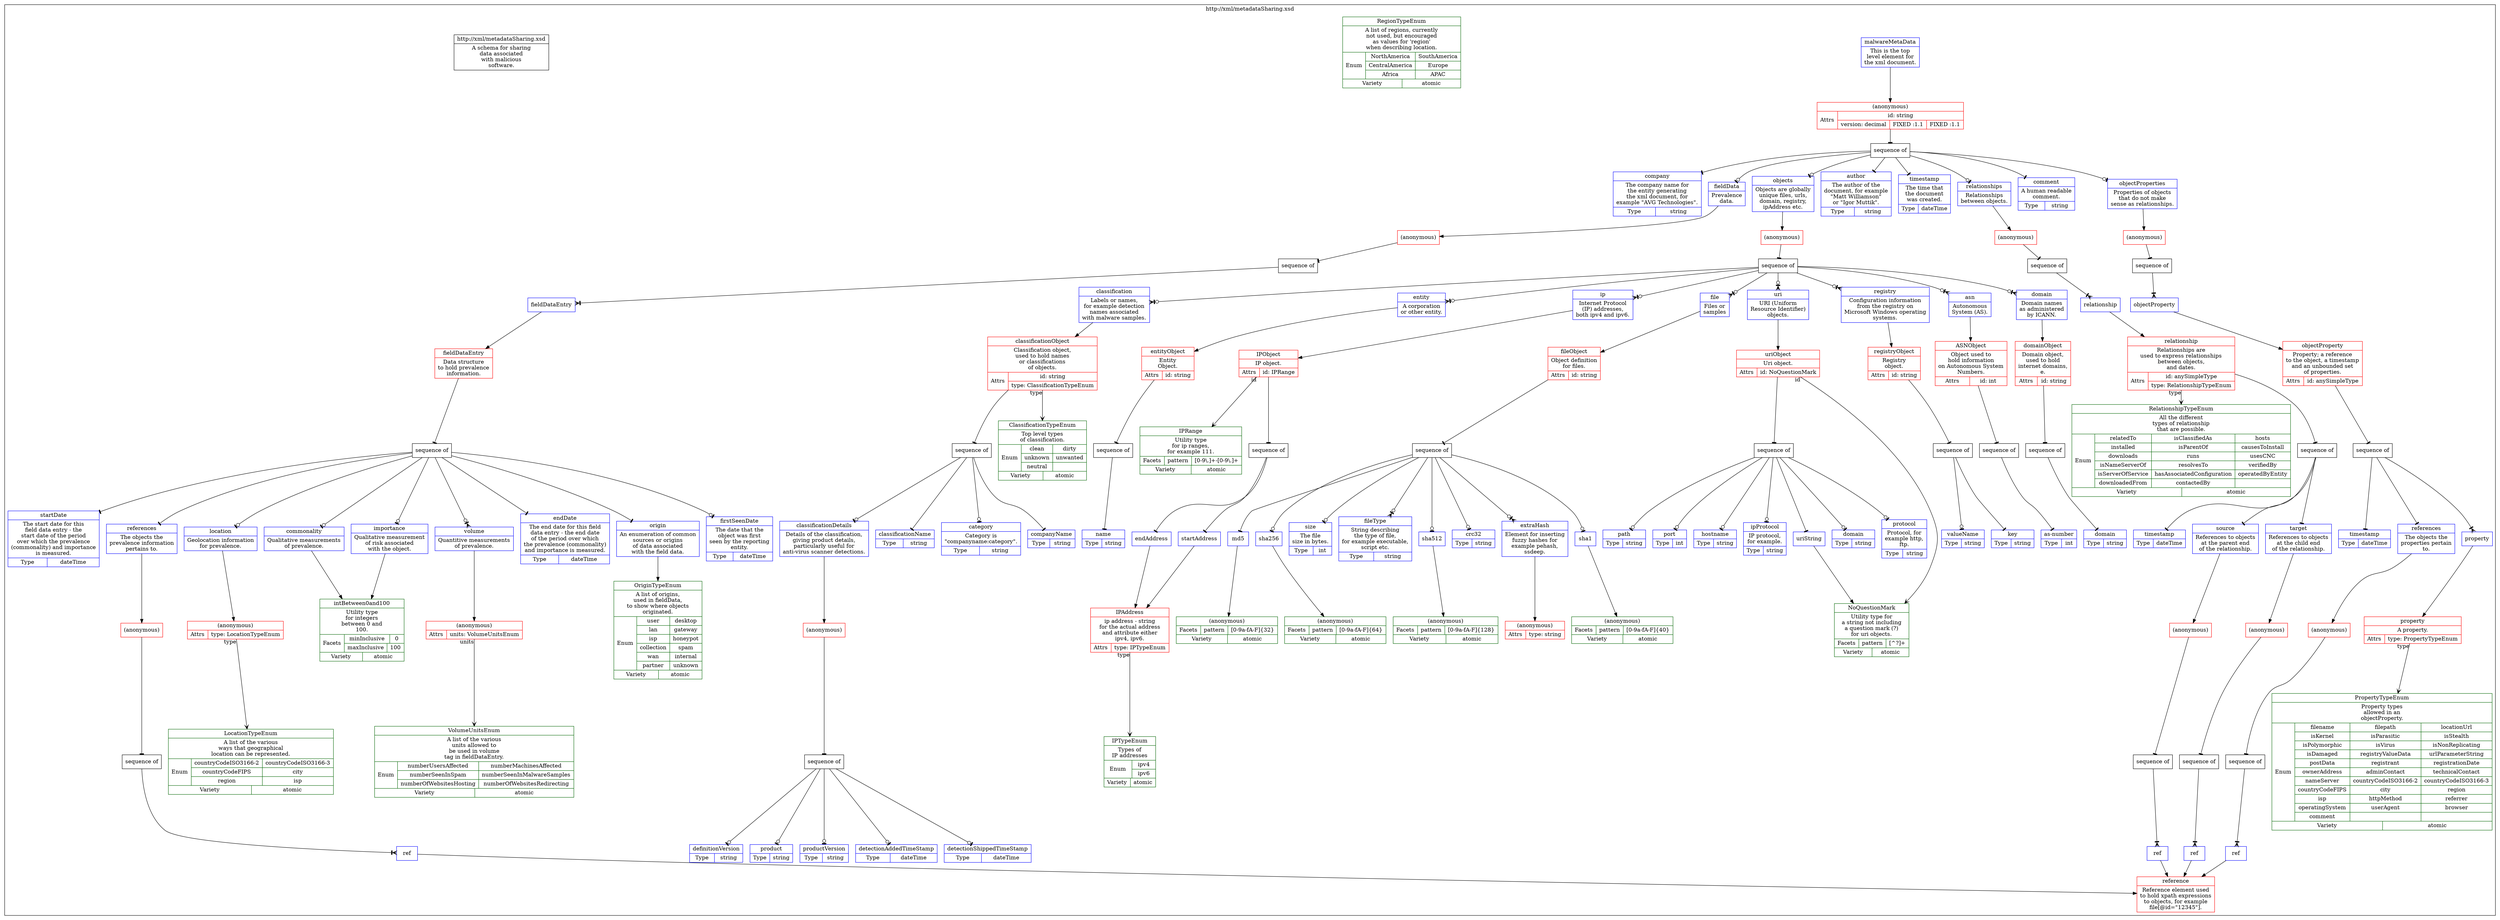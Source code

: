 digraph {
subgraph clusterSchemaImpl1205807115 { label="http://xml/metadataSharing.xsd"
ModelGroupImpl1637947081 [shape="record", label="{sequence of}"];
ElementDecl1620450815 [shape="record", label="{malwareMetaData|This is the top\nlevel element for\nthe xml document.}", color="blue"];
ElementDecl88416491 [shape="record", label="{ref}", color="blue"];
ElementDecl110977125 [shape="record", label="{ref}", color="blue"];
ModelGroupImpl461462523 [shape="record", label="{sequence of}"];
ElementDecl295726648 [shape="record", label="{uriString}", color="blue"];
ComplexTypeImpl2083119959 [shape="record", label="{ASNObject|Object used to\nhold information\non Autonomous System\nNumbers.|{Attrs|{{<AttributeUseImpl1027496148>id: int}}}}", color="red"];
ElementDecl135370635 [shape="record", label="{timestamp|{Type|dateTime}}", color="blue"];
ComplexTypeImpl1872474714 [shape="record", label="{(anonymous)}", color="red"];
RestrictionSimpleTypeImpl997525387 [shape="record", label="{OriginTypeEnum|A list of origins,\nused in fieldData,\nto show where objects\noriginated.|{Enum|{user|lan|isp|collection|wan|partner}|{desktop|gateway|honeypot|spam|internal|unknown}}|{Variety|atomic}}", color="darkgreen"];
ComplexTypeImpl1811924614 [shape="record", label="{domainObject|Domain object,\nused to hold\ninternet domains,\ne.|{Attrs|{{<AttributeUseImpl1609592259>id: string}}}}", color="red"];
RestrictionSimpleTypeImpl161514210 [shape="record", label="{IPRange|Utility type\nfor ip ranges,\nfor example 111.|{Facets|{{pattern|\[0-9\\.\]+-\[0-9\\.\]+}}}|{Variety|atomic}}", color="darkgreen"];
ElementDecl647057258 [shape="record", label="{domain|{Type|string}}", color="blue"];
ElementDecl1951783229 [shape="record", label="{location|Geolocation information\nfor prevalence.}", color="blue"];
RestrictionSimpleTypeImpl2012387303 [shape="record", label="{VolumeUnitsEnum|A list of the various\nunits allowed to\nbe used in volume\ntag in fieldDataEntry.|{Enum|{numberUsersAffected|numberSeenInSpam|numberOfWebsitesHosting}|{numberMachinesAffected|numberSeenInMalwareSamples|numberOfWebsitesRedirecting}}|{Variety|atomic}}", color="darkgreen"];
ComplexTypeImpl1526115339 [shape="record", label="{(anonymous)|{Attrs|{{<AttributeUseImpl1589111901>units: VolumeUnitsEnum}}}}", color="red"];
ElementDecl1432094680 [shape="record", label="{volume|Quantitive measurements\nof prevalence.}", color="blue"];
ModelGroupImpl1991458058 [shape="record", label="{sequence of}"];
ElementDecl1313946977 [shape="record", label="{size|The file\nsize in bytes.|{Type|int}}", color="blue"];
ModelGroupImpl1205215856 [shape="record", label="{sequence of}"];
ElementDecl563929184 [shape="record", label="{category|Category is\n\"companyname:category\".|{Type|string}}", color="blue"];
ElementDecl754028174 [shape="record", label="{timestamp|{Type|dateTime}}", color="blue"];
ElementDecl1328853118 [shape="record", label="{importance|Qualitative measurement\nof risk associated\nwith the object.}", color="blue"];
ElementDecl918201446 [shape="record", label="{endDate|The end date for this field\ndata entry - the end date\nof the period over which\nthe prevalence (commonality)\nand importance is measured.|{Type|dateTime}}", color="blue"];
ComplexTypeImpl1626635253 [shape="record", label="{fileObject|Object definition\nfor files.|{Attrs|{{<AttributeUseImpl561263033>id: string}}}}", color="red"];
ElementDecl730578010 [shape="record", label="{origin|An enumeration of common\nsources or origins\nof data associated\nwith the field data.}", color="blue"];
ModelGroupImpl511307135 [shape="record", label="{sequence of}"];
ModelGroupImpl798212303 [shape="record", label="{sequence of}"];
ElementDecl594202065 [shape="record", label="{firstSeenDate|The date that the\nobject was first\nseen by the reporting\nentity.|{Type|dateTime}}", color="blue"];
ComplexTypeImpl1618389807 [shape="record", label="{(anonymous)}", color="red"];
ModelGroupImpl2047706572 [shape="record", label="{sequence of}"];
ElementDecl733295628 [shape="record", label="{fileType|String describing\nthe type of file,\nfor example executable,\nscript etc.|{Type|string}}", color="blue"];
ModelGroupImpl198249052 [shape="record", label="{sequence of}"];
ComplexTypeImpl590388871 [shape="record", label="{(anonymous)}", color="red"];
ModelGroupImpl1141180808 [shape="record", label="{sequence of}"];
ModelGroupImpl2005327631 [shape="record", label="{sequence of}"];
ElementDecl475911554 [shape="record", label="{domain|{Type|string}}", color="blue"];
ElementDecl1760388653 [shape="record", label="{registry|Configuration information\nfrom the registry on\nMicrosoft Windows operating\nsystems.}", color="blue"];
ElementDecl1464447632 [shape="record", label="{objectProperty}", color="blue"];
RestrictionSimpleTypeImpl1983049639 [shape="record", label="{(anonymous)|{Facets|{{pattern|\[0-9a-fA-F\]\{40\}}}}|{Variety|atomic}}", color="darkgreen"];
ComplexTypeImpl839710315 [shape="record", label="{(anonymous)|{Attrs|{{<AttributeUseImpl646286321>type: string}}}}", color="red"];
ModelGroupImpl545916228 [shape="record", label="{sequence of}"];
ComplexTypeImpl1021925974 [shape="record", label="{IPAddress|ip address - string\nfor the actual address\nand attribute either\nipv4, ipv6.|{Attrs|{{<AttributeUseImpl1566695349>type: IPTypeEnum}}}}", color="red"];
ComplexTypeImpl1698873038 [shape="record", label="{registryObject|Registry\nobject.|{Attrs|{{<AttributeUseImpl1884243356>id: string}}}}", color="red"];
ElementDecl621631806 [shape="record", label="{ref}", color="blue"];
ElementDecl2007882585 [shape="record", label="{asn|Autonomous\nSystem (AS).}", color="blue"];
ElementDecl861445718 [shape="record", label="{references|The objects the\nproperties pertain\nto.}", color="blue"];
ComplexTypeImpl425928775 [shape="record", label="{fieldDataEntry|Data structure\nto hold prevalence\ninformation.}", color="red"];
RestrictionSimpleTypeImpl2147249730 [shape="record", label="{IPTypeEnum|Types of\nIP addresses|{Enum|{ipv4|ipv6}}|{Variety|atomic}}", color="darkgreen"];
ElementDecl896472140 [shape="record", label="{startDate|The start date for this\nfield data entry - the\nstart date of the period\nover which the prevalence\n(commonality) and importance\nis measured.|{Type|dateTime}}", color="blue"];
ElementDecl485255936 [shape="record", label="{source|References to objects\nat the parent end\nof the relationship.}", color="blue"];
ElementDecl1098401293 [shape="record", label="{company|The company name for\nthe entity generating\nthe xml document, for\nexample \"AVG Technologies\".|{Type|string}}", color="blue"];
RestrictionSimpleTypeImpl1473444918 [shape="record", label="{RegionTypeEnum|A list of regions, currently\nnot used, but encouraged\nas values for \'region\'\nwhen describing location.|{Enum|{NorthAmerica|CentralAmerica|Africa}|{SouthAmerica|Europe|APAC}}|{Variety|atomic}}", color="darkgreen"];
RestrictionSimpleTypeImpl1554803269 [shape="record", label="{ClassificationTypeEnum|Top level types\nof classification.|{Enum|{clean|unknown|neutral}|{dirty|unwanted|}}|{Variety|atomic}}", color="darkgreen"];
ComplexTypeImpl634194056 [shape="record", label="{classificationObject|Classification object,\nused to hold names\nor classifications\nof objects.|{Attrs|{{<AttributeUseImpl1035719231>id: string}|{<AttributeUseImpl1978156482>type: ClassificationTypeEnum}}}}", color="red"];
ElementDecl1730147382 [shape="record", label="{product|{Type|string}}", color="blue"];
ComplexTypeImpl815578443 [shape="record", label="{reference|Reference element used\nto hold xpath expressions\nto objects, for example\nfile\[@id=\"12345\"\].}", color="red"];
ComplexTypeImpl1295807352 [shape="record", label="{(anonymous)}", color="red"];
ElementDecl808992869 [shape="record", label="{sha512}", color="blue"];
RestrictionSimpleTypeImpl4347180 [shape="record", label="{intBetween0and100|Utility type\nfor integers\nbetween 0 and\n100.|{Facets|{{minInclusive|0}|{maxInclusive|100}}}|{Variety|atomic}}", color="darkgreen"];
ElementDecl371327189 [shape="record", label="{protocol|Protocol, for\nexample http,\nftp.|{Type|string}}", color="blue"];
ElementDecl494299142 [shape="record", label="{domain|Domain names\nas administered\nby ICANN.}", color="blue"];
RestrictionSimpleTypeImpl1763576851 [shape="record", label="{(anonymous)|{Facets|{{pattern|\[0-9a-fA-F\]\{32\}}}}|{Variety|atomic}}", color="darkgreen"];
ElementDecl820233764 [shape="record", label="{valueName|{Type|string}}", color="blue"];
ElementDecl1943692956 [shape="record", label="{fieldData|Prevalence\ndata.}", color="blue"];
ModelGroupImpl456208447 [shape="record", label="{sequence of}"];
RestrictionSimpleTypeImpl2106971390 [shape="record", label="{(anonymous)|{Facets|{{pattern|\[0-9a-fA-F\]\{64\}}}}|{Variety|atomic}}", color="darkgreen"];
ComplexTypeImpl938159131 [shape="record", label="{property|A property.|{Attrs|{{<AttributeUseImpl745957924>type: PropertyTypeEnum}}}}", color="red"];
ElementDecl1675553600 [shape="record", label="{objects|Objects are globally\nunique files, urls,\ndomain, registry,\nipAddress etc.}", color="blue"];
ElementDecl197524960 [shape="record", label="{crc32|{Type|string}}", color="blue"];
RestrictionSimpleTypeImpl1615404108 [shape="record", label="{(anonymous)|{Facets|{{pattern|\[0-9a-fA-F\]\{128\}}}}|{Variety|atomic}}", color="darkgreen"];
RestrictionSimpleTypeImpl48610262 [shape="record", label="{PropertyTypeEnum|Property types\nallowed in an\nobjectProperty.|{Enum|{filename|isKernel|isPolymorphic|isDamaged|postData|ownerAddress|nameServer|countryCodeFIPS|isp|operatingSystem|comment}|{filepath|isParasitic|isVirus|registryValueData|registrant|adminContact|countryCodeISO3166-2|city|httpMethod|userAgent|}|{locationUrl|isStealth|isNonReplicating|urlParameterString|registrationDate|technicalContact|countryCodeISO3166-3|region|referrer|browser|}}|{Variety|atomic}}", color="darkgreen"];
ElementDecl1696447045 [shape="record", label="{productVersion|{Type|string}}", color="blue"];
ModelGroupImpl1258351596 [shape="record", label="{sequence of}"];
ElementDecl380562022 [shape="record", label="{fieldDataEntry}", color="blue"];
ComplexTypeImpl38772700 [shape="record", label="{relationship|Relationships are\nused to express relationships\nbetween objects,\nand dates.|{Attrs|{{<AttributeUseImpl185677346>id: anySimpleType}|{<AttributeUseImpl385415131>type: RelationshipTypeEnum}}}}", color="red"];
ElementDecl1067398966 [shape="record", label="{classification|Labels or names,\nfor example detection\nnames associated\nwith malware samples.}", color="blue"];
ElementDecl2066253024 [shape="record", label="{extraHash|Element for inserting\nfuzzy hashes for\nexample pehash,\nssdeep.}", color="blue"];
ElementDecl185070685 [shape="record", label="{endAddress}", color="blue"];
ModelGroupImpl686231088 [shape="record", label="{sequence of}"];
RestrictionSimpleTypeImpl149997662 [shape="record", label="{NoQuestionMark|Utility type for\na string not including\na question mark (?)\nfor uri objects.|{Facets|{{pattern|\[^?\]+}}}|{Variety|atomic}}", color="darkgreen"];
ComplexTypeImpl1981738037 [shape="record", label="{(anonymous)}", color="red"];
ElementDecl2117846131 [shape="record", label="{sha1}", color="blue"];
ElementDecl176271867 [shape="record", label="{entity|A corporation\nor other entity.}", color="blue"];
ModelGroupImpl1680266759 [shape="record", label="{sequence of}"];
ElementDecl1234403385 [shape="record", label="{author|The author of the\ndocument, for example\n\"Matt Williamson\"\nor \"Igor Muttik\".|{Type|string}}", color="blue"];
ElementDecl809606405 [shape="record", label="{timestamp|The time that\nthe document\nwas created.|{Type|dateTime}}", color="blue"];
ComplexTypeImpl16579154 [shape="record", label="{uriObject|Uri object.|{Attrs|{{<AttributeUseImpl1215960438>id: NoQuestionMark}}}}", color="red"];
ElementDecl2128911821 [shape="record", label="{startAddress}", color="blue"];
ElementDecl1650314950 [shape="record", label="{companyName|{Type|string}}", color="blue"];
ModelGroupImpl159257116 [shape="record", label="{sequence of}"];
ElementDecl55821173 [shape="record", label="{path|{Type|string}}", color="blue"];
ElementDecl1470619087 [shape="record", label="{relationships|Relationships\nbetween objects.}", color="blue"];
ModelGroupImpl2138123066 [shape="record", label="{sequence of}"];
ElementDecl354199555 [shape="record", label="{port|{Type|int}}", color="blue"];
ElementDecl158635208 [shape="record", label="{key|{Type|string}}", color="blue"];
RestrictionSimpleTypeImpl363524275 [shape="record", label="{LocationTypeEnum|A list of the various\nways that geographical\nlocation can be represented.|{Enum|{countryCodeISO3166-2|countryCodeFIPS|region}|{countryCodeISO3166-3|city|isp}}|{Variety|atomic}}", color="darkgreen"];
ElementDecl2017211435 [shape="record", label="{comment|A human readable\ncomment.|{Type|string}}", color="blue"];
ElementDecl1076825585 [shape="record", label="{commonality|Qualitative measurements\nof prevalence.}", color="blue"];
ModelGroupImpl545215872 [shape="record", label="{sequence of}"];
ElementDecl1144051757 [shape="record", label="{classificationDetails|Details of the classification,\ngiving product details,\nparticularly useful for\nanti-virus scanner detections.}", color="blue"];
ElementDecl1625168778 [shape="record", label="{references|The objects the\nprevalence information\npertains to.}", color="blue"];
ElementDecl46635017 [shape="record", label="{md5}", color="blue"];
ComplexTypeImpl671268154 [shape="record", label="{(anonymous)}", color="red"];
ComplexTypeImpl1171694958 [shape="record", label="{(anonymous)}", color="red"];
ElementDecl1084010740 [shape="record", label="{target|References to objects\nat the child end\nof the relationship.}", color="blue"];
ElementDecl1477356634 [shape="record", label="{ip|Internet Protocol\n(IP) addresses,\nboth ipv4 and ipv6.}", color="blue"];
ElementDecl515693101 [shape="record", label="{detectionAddedTimeStamp|{Type|dateTime}}", color="blue"];
ElementDecl691523728 [shape="record", label="{name|{Type|string}}", color="blue"];
RestrictionSimpleTypeImpl529236451 [shape="record", label="{RelationshipTypeEnum|All the different\ntypes of relationship\nthat are possible.|{Enum|{relatedTo|installed|downloads|isNameServerOf|isServerOfService|downloadedFrom}|{isClassifiedAs|isParentOf|runs|resolvesTo|hasAssociatedConfiguration|contactedBy}|{hosts|causesToInstall|usesCNC|verifiedBy|operatedByEntity|}}|{Variety|atomic}}", color="darkgreen"];
ModelGroupImpl1360524062 [shape="record", label="{sequence of}"];
ComplexTypeImpl965223859 [shape="record", label="{IPObject|IP object.|{Attrs|{{<AttributeUseImpl46675819>id: IPRange}}}}", color="red"];
ComplexTypeImpl1391870861 [shape="record", label="{entityObject|Entity\nObject.|{Attrs|{{<AttributeUseImpl1564136253>id: string}}}}", color="red"];
ElementDecl254432682 [shape="record", label="{hostname|{Type|string}}", color="blue"];
ComplexTypeImpl1798675483 [shape="record", label="{(anonymous)|{Attrs|{{<AttributeUseImpl605324898>id: string}|{<AttributeUseImpl1065524847>version: decimal|FIXED :1.1|FIXED :1.1}}}}", color="red"];
ElementDecl833898193 [shape="record", label="{file|Files or\nsamples}", color="blue"];
ElementDecl986381142 [shape="record", label="{objectProperties|Properties of objects\nthat do not make\nsense as relationships.}", color="blue"];
ComplexTypeImpl1832330838 [shape="record", label="{(anonymous)}", color="red"];
ElementDecl1746807975 [shape="record", label="{ref}", color="blue"];
ElementDecl1119541416 [shape="record", label="{as-number|{Type|int}}", color="blue"];
ElementDecl1860215686 [shape="record", label="{detectionShippedTimeStamp|{Type|dateTime}}", color="blue"];
ElementDecl1330491619 [shape="record", label="{relationship}", color="blue"];
ElementDecl625904878 [shape="record", label="{definitionVersion|{Type|string}}", color="blue"];
ElementDecl441502220 [shape="record", label="{property}", color="blue"];
ElementDecl1348570406 [shape="record", label="{ipProtocol|IP protocol,\nfor example.|{Type|string}}", color="blue"];
ElementDecl1501740254 [shape="record", label="{sha256}", color="blue"];
ComplexTypeImpl927449563 [shape="record", label="{(anonymous)|{Attrs|{{<AttributeUseImpl282106579>type: LocationTypeEnum}}}}", color="red"];
ElementDecl1812053476 [shape="record", label="{uri|URI (Uniform\nResource Identifier)\nobjects.}", color="blue"];
ModelGroupImpl1108966327 [shape="record", label="{sequence of}"];
ComplexTypeImpl571253872 [shape="record", label="{objectProperty|Property; a reference\nto the object, a timestamp\nand an unbounded set\nof properties.|{Attrs|{{<AttributeUseImpl3981922>id: anySimpleType}}}}", color="red"];
SchemaImpl1205807115 [shape="record", label="{http://xml/metadataSharing.xsd|A schema for sharing\ndata associated\nwith malicious\nsoftware.}"];
ElementDecl672845127 [shape="record", label="{classificationName|{Type|string}}", color="blue"];
ModelGroupImpl1232704349 [shape="record", label="{sequence of}"];
ComplexTypeImpl748134027 [shape="record", label="{(anonymous)}", color="red"];
}
ModelGroupImpl1991458058 -> ElementDecl2117846131 [arrowhead="teeodot", arrowtail="diamond"];
ElementDecl833898193 -> ComplexTypeImpl1626635253 [arrowhead="normal"];
ComplexTypeImpl1626635253 -> ModelGroupImpl1991458058 [arrowhead="tee", arrowtail="diamond"];
ModelGroupImpl686231088 -> ElementDecl88416491 [arrowhead="crowtee", arrowtail="diamond"];
ElementDecl485255936 -> ComplexTypeImpl590388871 [arrowhead="normal"];
ElementDecl1330491619 -> ComplexTypeImpl38772700 [arrowhead="normal"];
ComplexTypeImpl16579154 -> RestrictionSimpleTypeImpl149997662 [arrowhead="vee", taillabel="id", tailPort="AttributeUseImpl1215960438"];
ModelGroupImpl1232704349 -> ElementDecl515693101 [arrowhead="teeodot", arrowtail="diamond"];
ModelGroupImpl1991458058 -> ElementDecl2066253024 [arrowhead="crowteeodot", arrowtail="diamond"];
ModelGroupImpl1258351596 -> ElementDecl1675553600 [arrowhead="teeodot", arrowtail="diamond"];
ModelGroupImpl798212303 -> ElementDecl820233764 [arrowhead="teeodot", arrowtail="diamond"];
ComplexTypeImpl38772700 -> ModelGroupImpl511307135 [arrowhead="tee", arrowtail="diamond"];
ComplexTypeImpl965223859 -> ModelGroupImpl545916228 [arrowhead="tee", arrowtail="diamond"];
ComplexTypeImpl1981738037 -> ModelGroupImpl2047706572 [arrowhead="tee", arrowtail="diamond"];
ComplexTypeImpl1798675483 -> ModelGroupImpl1258351596 [arrowhead="tee", arrowtail="diamond"];
ElementDecl621631806 -> ComplexTypeImpl815578443 [arrowhead="normal"];
ModelGroupImpl2005327631 -> ElementDecl1144051757 [arrowhead="teeodot", arrowtail="diamond"];
ModelGroupImpl545916228 -> ElementDecl185070685 [arrowhead="tee", arrowtail="diamond"];
ModelGroupImpl1258351596 -> ElementDecl1943692956 [arrowhead="teeodot", arrowtail="diamond"];
ElementDecl1812053476 -> ComplexTypeImpl16579154 [arrowhead="normal"];
ComplexTypeImpl2083119959 -> ModelGroupImpl1360524062 [arrowhead="tee", arrowtail="diamond"];
ModelGroupImpl2005327631 -> ElementDecl672845127 [arrowhead="tee", arrowtail="diamond"];
ModelGroupImpl1141180808 -> ElementDecl354199555 [arrowhead="teeodot", arrowtail="diamond"];
ModelGroupImpl511307135 -> ElementDecl1084010740 [arrowhead="tee", arrowtail="diamond"];
ElementDecl1746807975 -> ComplexTypeImpl815578443 [arrowhead="normal"];
ModelGroupImpl2047706572 -> ElementDecl494299142 [arrowhead="crowteeodot", arrowtail="diamond"];
ModelGroupImpl2047706572 -> ElementDecl833898193 [arrowhead="crowteeodot", arrowtail="diamond"];
ModelGroupImpl1680266759 -> ElementDecl1464447632 [arrowhead="crowtee", arrowtail="diamond"];
ModelGroupImpl1991458058 -> ElementDecl46635017 [arrowhead="tee", arrowtail="diamond"];
ElementDecl1470619087 -> ComplexTypeImpl1171694958 [arrowhead="normal"];
ElementDecl986381142 -> ComplexTypeImpl671268154 [arrowhead="normal"];
ComplexTypeImpl965223859 -> RestrictionSimpleTypeImpl161514210 [arrowhead="vee", taillabel="id", tailPort="AttributeUseImpl46675819"];
ComplexTypeImpl671268154 -> ModelGroupImpl1680266759 [arrowhead="tee", arrowtail="diamond"];
ModelGroupImpl1991458058 -> ElementDecl197524960 [arrowhead="teeodot", arrowtail="diamond"];
ModelGroupImpl1637947081 -> ElementDecl730578010 [arrowhead="tee", arrowtail="diamond"];
ModelGroupImpl2047706572 -> ElementDecl1067398966 [arrowhead="crowteeodot", arrowtail="diamond"];
ElementDecl1675553600 -> ComplexTypeImpl1981738037 [arrowhead="normal"];
ModelGroupImpl1991458058 -> ElementDecl1501740254 [arrowhead="teeodot", arrowtail="diamond"];
ModelGroupImpl1232704349 -> ElementDecl625904878 [arrowhead="teeodot", arrowtail="diamond"];
ComplexTypeImpl571253872 -> ModelGroupImpl456208447 [arrowhead="tee", arrowtail="diamond"];
ElementDecl176271867 -> ComplexTypeImpl1391870861 [arrowhead="normal"];
ElementDecl1067398966 -> ComplexTypeImpl634194056 [arrowhead="normal"];
ElementDecl1084010740 -> ComplexTypeImpl1618389807 [arrowhead="normal"];
ModelGroupImpl1141180808 -> ElementDecl1348570406 [arrowhead="teeodot", arrowtail="diamond"];
ElementDecl295726648 -> RestrictionSimpleTypeImpl149997662 [arrowhead="normal"];
ElementDecl1760388653 -> ComplexTypeImpl1698873038 [arrowhead="normal"];
ElementDecl441502220 -> ComplexTypeImpl938159131 [arrowhead="normal"];
ModelGroupImpl1232704349 -> ElementDecl1696447045 [arrowhead="teeodot", arrowtail="diamond"];
ComplexTypeImpl1872474714 -> ModelGroupImpl1232704349 [arrowhead="tee", arrowtail="diamond"];
ModelGroupImpl1232704349 -> ElementDecl1730147382 [arrowhead="teeodot", arrowtail="diamond"];
ModelGroupImpl1141180808 -> ElementDecl371327189 [arrowhead="teeodot", arrowtail="diamond"];
ElementDecl861445718 -> ComplexTypeImpl1832330838 [arrowhead="normal"];
ModelGroupImpl1258351596 -> ElementDecl986381142 [arrowhead="teeodot", arrowtail="diamond"];
ComplexTypeImpl1021925974 -> RestrictionSimpleTypeImpl2147249730 [arrowhead="vee", taillabel="type", tailPort="AttributeUseImpl1566695349"];
ModelGroupImpl1637947081 -> ElementDecl918201446 [arrowhead="tee", arrowtail="diamond"];
ModelGroupImpl545916228 -> ElementDecl2128911821 [arrowhead="tee", arrowtail="diamond"];
ElementDecl2117846131 -> RestrictionSimpleTypeImpl1983049639 [arrowhead="normal"];
ModelGroupImpl545215872 -> ElementDecl1330491619 [arrowhead="crowtee", arrowtail="diamond"];
ModelGroupImpl159257116 -> ElementDecl691523728 [arrowhead="tee", arrowtail="diamond"];
ElementDecl88416491 -> ComplexTypeImpl815578443 [arrowhead="normal"];
ComplexTypeImpl1811924614 -> ModelGroupImpl1205215856 [arrowhead="tee", arrowtail="diamond"];
ModelGroupImpl798212303 -> ElementDecl158635208 [arrowhead="tee", arrowtail="diamond"];
ModelGroupImpl456208447 -> ElementDecl861445718 [arrowhead="tee", arrowtail="diamond"];
ComplexTypeImpl38772700 -> RestrictionSimpleTypeImpl529236451 [arrowhead="vee", taillabel="type", tailPort="AttributeUseImpl385415131"];
ModelGroupImpl1991458058 -> ElementDecl1313946977 [arrowhead="teeodot", arrowtail="diamond"];
ElementDecl185070685 -> ComplexTypeImpl1021925974 [arrowhead="normal"];
ModelGroupImpl1258351596 -> ElementDecl2017211435 [arrowhead="tee", arrowtail="diamond"];
ElementDecl1943692956 -> ComplexTypeImpl748134027 [arrowhead="normal"];
ElementDecl1620450815 -> ComplexTypeImpl1798675483 [arrowhead="normal"];
ModelGroupImpl456208447 -> ElementDecl754028174 [arrowhead="tee", arrowtail="diamond"];
ElementDecl1625168778 -> ComplexTypeImpl1295807352 [arrowhead="normal"];
ModelGroupImpl511307135 -> ElementDecl135370635 [arrowhead="tee", arrowtail="diamond"];
ModelGroupImpl1637947081 -> ElementDecl594202065 [arrowhead="teeodot", arrowtail="diamond"];
ComplexTypeImpl1526115339 -> RestrictionSimpleTypeImpl2012387303 [arrowhead="vee", taillabel="units", tailPort="AttributeUseImpl1589111901"];
ElementDecl2128911821 -> ComplexTypeImpl1021925974 [arrowhead="normal"];
ElementDecl1328853118 -> RestrictionSimpleTypeImpl4347180 [arrowhead="normal"];
ElementDecl1951783229 -> ComplexTypeImpl927449563 [arrowhead="normal"];
ModelGroupImpl2005327631 -> ElementDecl563929184 [arrowhead="teeodot", arrowtail="diamond"];
ElementDecl110977125 -> ComplexTypeImpl815578443 [arrowhead="normal"];
ModelGroupImpl1637947081 -> ElementDecl1076825585 [arrowhead="teeodot", arrowtail="diamond"];
ModelGroupImpl2047706572 -> ElementDecl1812053476 [arrowhead="crowteeodot", arrowtail="diamond"];
ElementDecl494299142 -> ComplexTypeImpl1811924614 [arrowhead="normal"];
ComplexTypeImpl1698873038 -> ModelGroupImpl798212303 [arrowhead="tee", arrowtail="diamond"];
ElementDecl1477356634 -> ComplexTypeImpl965223859 [arrowhead="normal"];
ModelGroupImpl1258351596 -> ElementDecl1470619087 [arrowhead="teeodot", arrowtail="diamond"];
ModelGroupImpl1141180808 -> ElementDecl295726648 [arrowhead="tee", arrowtail="diamond"];
ModelGroupImpl1205215856 -> ElementDecl647057258 [arrowhead="tee", arrowtail="diamond"];
ModelGroupImpl1232704349 -> ElementDecl1860215686 [arrowhead="teeodot", arrowtail="diamond"];
ElementDecl1144051757 -> ComplexTypeImpl1872474714 [arrowhead="normal"];
ComplexTypeImpl634194056 -> RestrictionSimpleTypeImpl1554803269 [arrowhead="vee", taillabel="type", tailPort="AttributeUseImpl1978156482"];
ModelGroupImpl1991458058 -> ElementDecl733295628 [arrowhead="crowteeodot", arrowtail="diamond"];
ModelGroupImpl198249052 -> ElementDecl1746807975 [arrowhead="crowtee", arrowtail="diamond"];
ComplexTypeImpl938159131 -> RestrictionSimpleTypeImpl48610262 [arrowhead="vee", taillabel="type", tailPort="AttributeUseImpl745957924"];
ModelGroupImpl1637947081 -> ElementDecl1951783229 [arrowhead="teeodot", arrowtail="diamond"];
ModelGroupImpl1991458058 -> ElementDecl808992869 [arrowhead="teeodot", arrowtail="diamond"];
ComplexTypeImpl1832330838 -> ModelGroupImpl461462523 [arrowhead="tee", arrowtail="diamond"];
ElementDecl2066253024 -> ComplexTypeImpl839710315 [arrowhead="normal"];
ModelGroupImpl1637947081 -> ElementDecl1625168778 [arrowhead="tee", arrowtail="diamond"];
ComplexTypeImpl1171694958 -> ModelGroupImpl545215872 [arrowhead="tee", arrowtail="diamond"];
ModelGroupImpl461462523 -> ElementDecl110977125 [arrowhead="crowtee", arrowtail="diamond"];
ModelGroupImpl1360524062 -> ElementDecl1119541416 [arrowhead="tee", arrowtail="diamond"];
ModelGroupImpl2047706572 -> ElementDecl176271867 [arrowhead="crowteeodot", arrowtail="diamond"];
ModelGroupImpl2005327631 -> ElementDecl1650314950 [arrowhead="tee", arrowtail="diamond"];
ElementDecl46635017 -> RestrictionSimpleTypeImpl1763576851 [arrowhead="normal"];
ElementDecl1464447632 -> ComplexTypeImpl571253872 [arrowhead="normal"];
ComplexTypeImpl590388871 -> ModelGroupImpl198249052 [arrowhead="tee", arrowtail="diamond"];
ComplexTypeImpl1618389807 -> ModelGroupImpl686231088 [arrowhead="tee", arrowtail="diamond"];
ComplexTypeImpl16579154 -> ModelGroupImpl1141180808 [arrowhead="tee", arrowtail="diamond"];
ElementDecl808992869 -> RestrictionSimpleTypeImpl1615404108 [arrowhead="normal"];
ComplexTypeImpl927449563 -> RestrictionSimpleTypeImpl363524275 [arrowhead="ovee", taillabel="type", tailPort="AttributeUseImpl282106579"];
ElementDecl2007882585 -> ComplexTypeImpl2083119959 [arrowhead="normal"];
ComplexTypeImpl634194056 -> ModelGroupImpl2005327631 [arrowhead="tee", arrowtail="diamond"];
ModelGroupImpl1258351596 -> ElementDecl809606405 [arrowhead="tee", arrowtail="diamond"];
ElementDecl380562022 -> ComplexTypeImpl425928775 [arrowhead="normal"];
ModelGroupImpl2047706572 -> ElementDecl2007882585 [arrowhead="crowteeodot", arrowtail="diamond"];
ComplexTypeImpl1391870861 -> ModelGroupImpl159257116 [arrowhead="tee", arrowtail="diamond"];
ModelGroupImpl1108966327 -> ElementDecl380562022 [arrowhead="crowtee", arrowtail="diamond"];
ComplexTypeImpl425928775 -> ModelGroupImpl1637947081 [arrowhead="tee", arrowtail="diamond"];
ModelGroupImpl2138123066 -> ElementDecl621631806 [arrowhead="crowtee", arrowtail="diamond"];
ModelGroupImpl2047706572 -> ElementDecl1477356634 [arrowhead="crowteeodot", arrowtail="diamond"];
ModelGroupImpl1258351596 -> ElementDecl1234403385 [arrowhead="tee", arrowtail="diamond"];
ComplexTypeImpl1295807352 -> ModelGroupImpl2138123066 [arrowhead="tee", arrowtail="diamond"];
ModelGroupImpl1637947081 -> ElementDecl1432094680 [arrowhead="crowteeodot", arrowtail="diamond"];
ModelGroupImpl1141180808 -> ElementDecl55821173 [arrowhead="teeodot", arrowtail="diamond"];
ModelGroupImpl511307135 -> ElementDecl485255936 [arrowhead="tee", arrowtail="diamond"];
ModelGroupImpl1637947081 -> ElementDecl896472140 [arrowhead="tee", arrowtail="diamond"];
ElementDecl1432094680 -> ComplexTypeImpl1526115339 [arrowhead="normal"];
ModelGroupImpl456208447 -> ElementDecl441502220 [arrowhead="crowtee", arrowtail="diamond"];
ModelGroupImpl1141180808 -> ElementDecl475911554 [arrowhead="teeodot", arrowtail="diamond"];
ModelGroupImpl1637947081 -> ElementDecl1328853118 [arrowhead="teeodot", arrowtail="diamond"];
ElementDecl1076825585 -> RestrictionSimpleTypeImpl4347180 [arrowhead="normal"];
ModelGroupImpl1258351596 -> ElementDecl1098401293 [arrowhead="tee", arrowtail="diamond"];
ElementDecl1501740254 -> RestrictionSimpleTypeImpl2106971390 [arrowhead="normal"];
ModelGroupImpl2047706572 -> ElementDecl1760388653 [arrowhead="crowteeodot", arrowtail="diamond"];
ModelGroupImpl1141180808 -> ElementDecl254432682 [arrowhead="teeodot", arrowtail="diamond"];
ElementDecl730578010 -> RestrictionSimpleTypeImpl997525387 [arrowhead="normal"];
ComplexTypeImpl748134027 -> ModelGroupImpl1108966327 [arrowhead="tee", arrowtail="diamond"];
}

